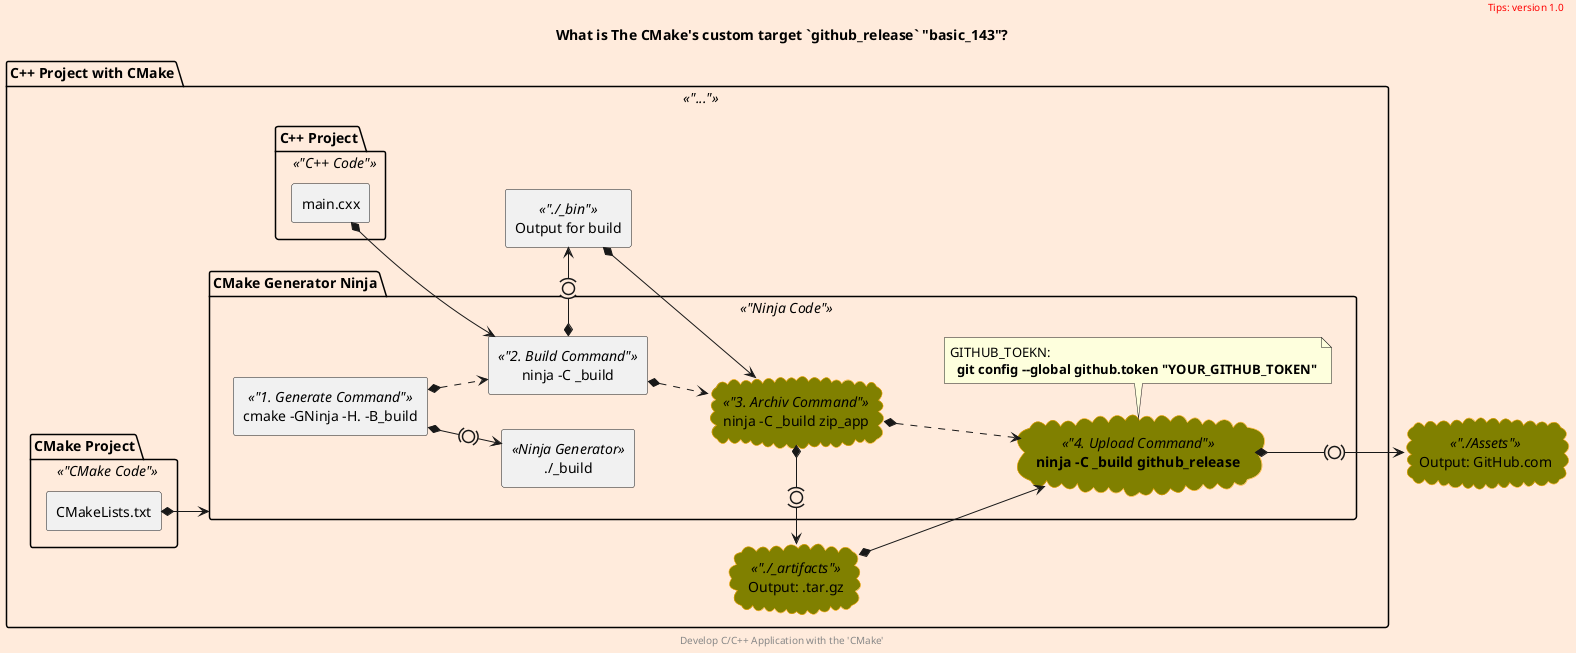 @startuml assets_final
scale 700 width
skinparam backgroundColor #FFEBDC
scale 1

skinparam cloud {
  backgroundColor Olive
  borderColor orange
}

left to right direction
package "C++ Project with CMake" <<"...">> as project {
  package "CMake Project" <<"CMake Code">> as cmake_project {
    rectangle "CMakeLists.txt" as cmake_code
  }
  package "CMake Generator Ninja" <<"Ninja Code">> as ninja_project {
    rectangle "cmake -GNinja -H. -B_build" <<"1. Generate Command">> as cmd_generator
    rectangle "./_build" <<Ninja Generator>> as ninja_code
    rectangle "ninja -C _build" <<"2. Build Command">> as cmd_build
    cloud "ninja -C _build zip_app" <<"3. Archiv Command">> as cmd_archiv
    cloud "**ninja -C _build github_release**" <<"4. Upload Command">> as cmd_upload
    note bottom of cmd_upload
      GITHUB_TOEKN:
        **git config --global github.token "YOUR_GITHUB_TOKEN"**
    endnote
    cmd_generator *-(0)-> ninja_code
  }
  package "C++ Project" <<"C++ Code">> as c_project {
    rectangle "main.cxx" as c_code
  }
  rectangle "Output for build" <<"./_bin">> as output_build

  cloud "Output: .tar.gz" <<"./_artifacts">> as output_artifacts
}

cloud "Output: GitHub.com" <<"./Assets">> as output_assets

cmake_code *--> ninja_project
cmd_generator *..> cmd_build
cmd_build *..> cmd_archiv
c_code *--> cmd_build
cmd_build *-(0)-> output_build
output_build *--> cmd_archiv
cmd_archiv *-(0)-> output_artifacts

output_artifacts *--> cmd_upload
cmd_archiv *..> cmd_upload
cmd_upload *-(0)-> output_assets




title
  What is The CMake's custom target `github_release` "basic_143"?
end title

header
  <font color=red>Tips: version 1.0</font>
endheader

center footer Develop C/C++ Application with the 'CMake'

@enduml